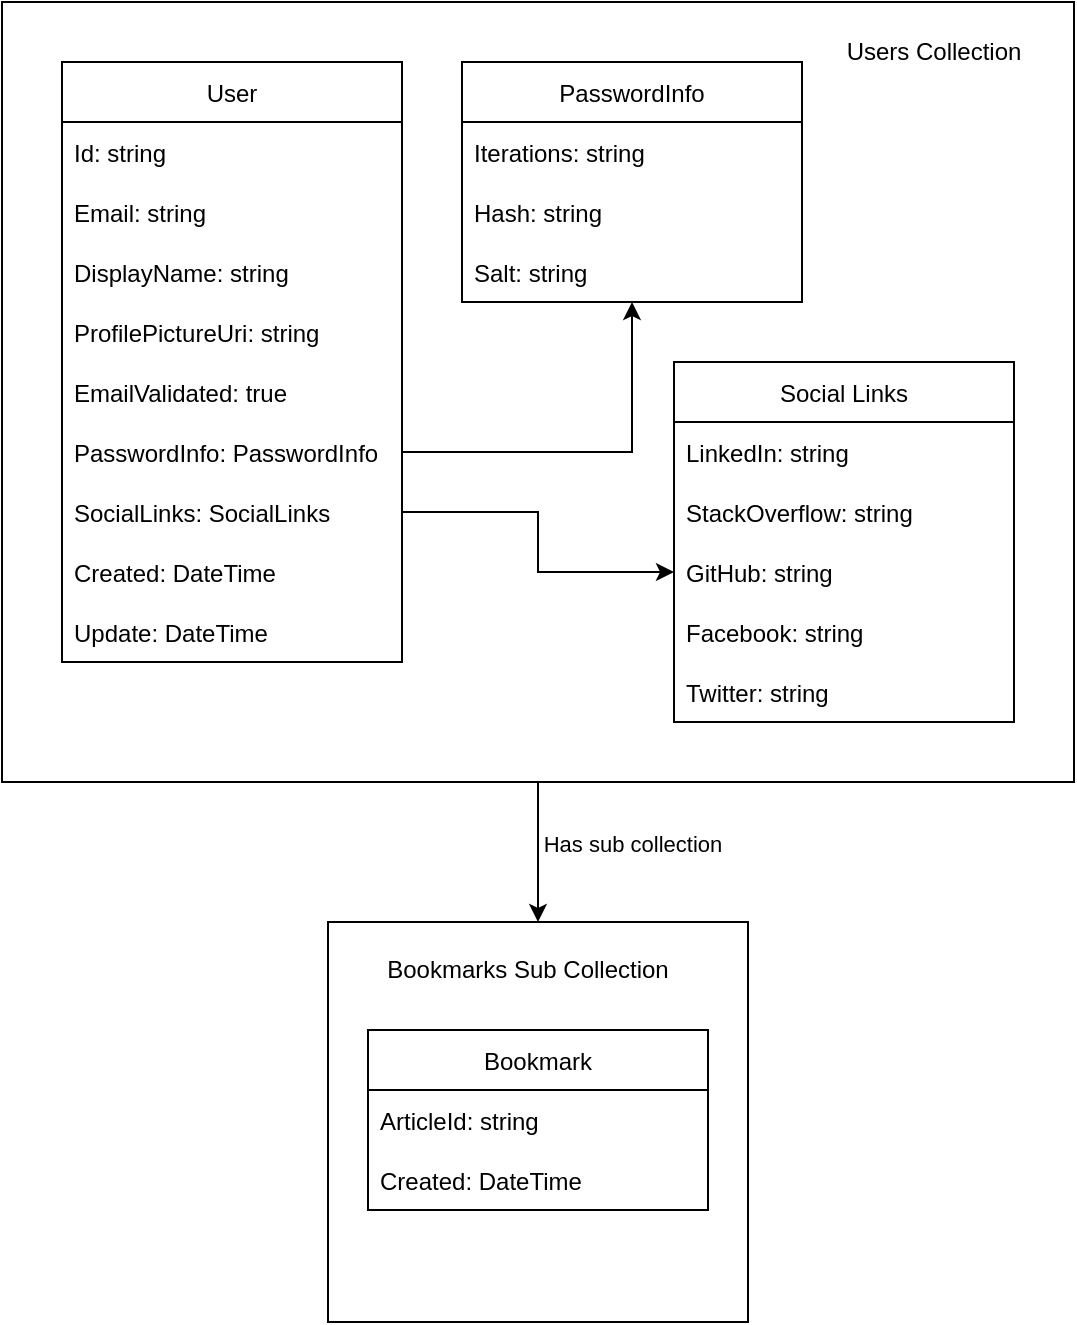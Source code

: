 <mxfile version="20.2.7" type="github">
  <diagram id="eoDmwnrt7AnTwp-9dPMA" name="Page-1">
    <mxGraphModel dx="1234" dy="771" grid="1" gridSize="10" guides="1" tooltips="1" connect="1" arrows="1" fold="1" page="1" pageScale="1" pageWidth="827" pageHeight="1169" math="0" shadow="0">
      <root>
        <mxCell id="0" />
        <mxCell id="1" parent="0" />
        <mxCell id="MaDMwwRkFXLWG0-b9X80-70" style="edgeStyle=orthogonalEdgeStyle;rounded=0;orthogonalLoop=1;jettySize=auto;html=1;exitX=0.5;exitY=1;exitDx=0;exitDy=0;entryX=0.5;entryY=0;entryDx=0;entryDy=0;" parent="1" source="MaDMwwRkFXLWG0-b9X80-37" target="MaDMwwRkFXLWG0-b9X80-52" edge="1">
          <mxGeometry relative="1" as="geometry" />
        </mxCell>
        <mxCell id="MaDMwwRkFXLWG0-b9X80-71" value="Has sub collection" style="edgeLabel;html=1;align=center;verticalAlign=middle;resizable=0;points=[];labelBackgroundColor=none;" parent="MaDMwwRkFXLWG0-b9X80-70" vertex="1" connectable="0">
          <mxGeometry x="-0.02" y="-3" relative="1" as="geometry">
            <mxPoint x="50" y="-4" as="offset" />
          </mxGeometry>
        </mxCell>
        <mxCell id="MaDMwwRkFXLWG0-b9X80-72" value="" style="group" parent="1" vertex="1" connectable="0">
          <mxGeometry x="10" y="110" width="536" height="390" as="geometry" />
        </mxCell>
        <mxCell id="MaDMwwRkFXLWG0-b9X80-1" value="User" style="swimlane;fontStyle=0;childLayout=stackLayout;horizontal=1;startSize=30;horizontalStack=0;resizeParent=1;resizeParentMax=0;resizeLast=0;collapsible=1;marginBottom=0;fillStyle=auto;swimlaneLine=1;glass=0;" parent="MaDMwwRkFXLWG0-b9X80-72" vertex="1">
          <mxGeometry x="30" y="30" width="170" height="300" as="geometry">
            <mxRectangle x="150" y="170" width="70" height="30" as="alternateBounds" />
          </mxGeometry>
        </mxCell>
        <mxCell id="MaDMwwRkFXLWG0-b9X80-2" value="Id: string" style="text;strokeColor=none;fillColor=none;align=left;verticalAlign=middle;spacingLeft=4;spacingRight=4;overflow=hidden;points=[[0,0.5],[1,0.5]];portConstraint=eastwest;rotatable=0;" parent="MaDMwwRkFXLWG0-b9X80-1" vertex="1">
          <mxGeometry y="30" width="170" height="30" as="geometry" />
        </mxCell>
        <mxCell id="MaDMwwRkFXLWG0-b9X80-3" value="Email: string" style="text;strokeColor=none;fillColor=none;align=left;verticalAlign=middle;spacingLeft=4;spacingRight=4;overflow=hidden;points=[[0,0.5],[1,0.5]];portConstraint=eastwest;rotatable=0;" parent="MaDMwwRkFXLWG0-b9X80-1" vertex="1">
          <mxGeometry y="60" width="170" height="30" as="geometry" />
        </mxCell>
        <mxCell id="MaDMwwRkFXLWG0-b9X80-4" value="DisplayName: string" style="text;strokeColor=none;fillColor=none;align=left;verticalAlign=middle;spacingLeft=4;spacingRight=4;overflow=hidden;points=[[0,0.5],[1,0.5]];portConstraint=eastwest;rotatable=0;" parent="MaDMwwRkFXLWG0-b9X80-1" vertex="1">
          <mxGeometry y="90" width="170" height="30" as="geometry" />
        </mxCell>
        <mxCell id="MaDMwwRkFXLWG0-b9X80-10" value="ProfilePictureUri: string" style="text;strokeColor=none;fillColor=none;align=left;verticalAlign=middle;spacingLeft=4;spacingRight=4;overflow=hidden;points=[[0,0.5],[1,0.5]];portConstraint=eastwest;rotatable=0;" parent="MaDMwwRkFXLWG0-b9X80-1" vertex="1">
          <mxGeometry y="120" width="170" height="30" as="geometry" />
        </mxCell>
        <mxCell id="MaDMwwRkFXLWG0-b9X80-11" value="EmailValidated: true" style="text;strokeColor=none;fillColor=none;align=left;verticalAlign=middle;spacingLeft=4;spacingRight=4;overflow=hidden;points=[[0,0.5],[1,0.5]];portConstraint=eastwest;rotatable=0;" parent="MaDMwwRkFXLWG0-b9X80-1" vertex="1">
          <mxGeometry y="150" width="170" height="30" as="geometry" />
        </mxCell>
        <mxCell id="MaDMwwRkFXLWG0-b9X80-12" value="PasswordInfo: PasswordInfo" style="text;strokeColor=none;fillColor=none;align=left;verticalAlign=middle;spacingLeft=4;spacingRight=4;overflow=hidden;points=[[0,0.5],[1,0.5]];portConstraint=eastwest;rotatable=0;" parent="MaDMwwRkFXLWG0-b9X80-1" vertex="1">
          <mxGeometry y="180" width="170" height="30" as="geometry" />
        </mxCell>
        <mxCell id="MaDMwwRkFXLWG0-b9X80-13" value="SocialLinks: SocialLinks" style="text;strokeColor=none;fillColor=none;align=left;verticalAlign=middle;spacingLeft=4;spacingRight=4;overflow=hidden;points=[[0,0.5],[1,0.5]];portConstraint=eastwest;rotatable=0;" parent="MaDMwwRkFXLWG0-b9X80-1" vertex="1">
          <mxGeometry y="210" width="170" height="30" as="geometry" />
        </mxCell>
        <mxCell id="MaDMwwRkFXLWG0-b9X80-14" value="Created: DateTime" style="text;strokeColor=none;fillColor=none;align=left;verticalAlign=middle;spacingLeft=4;spacingRight=4;overflow=hidden;points=[[0,0.5],[1,0.5]];portConstraint=eastwest;rotatable=0;" parent="MaDMwwRkFXLWG0-b9X80-1" vertex="1">
          <mxGeometry y="240" width="170" height="30" as="geometry" />
        </mxCell>
        <mxCell id="MaDMwwRkFXLWG0-b9X80-15" value="Update: DateTime" style="text;strokeColor=none;fillColor=none;align=left;verticalAlign=middle;spacingLeft=4;spacingRight=4;overflow=hidden;points=[[0,0.5],[1,0.5]];portConstraint=eastwest;rotatable=0;" parent="MaDMwwRkFXLWG0-b9X80-1" vertex="1">
          <mxGeometry y="270" width="170" height="30" as="geometry" />
        </mxCell>
        <mxCell id="MaDMwwRkFXLWG0-b9X80-37" value="" style="rounded=0;whiteSpace=wrap;html=1;glass=0;fillStyle=auto;fillColor=none;" parent="MaDMwwRkFXLWG0-b9X80-72" vertex="1">
          <mxGeometry width="536" height="390" as="geometry" />
        </mxCell>
        <mxCell id="MaDMwwRkFXLWG0-b9X80-16" value="PasswordInfo" style="swimlane;fontStyle=0;childLayout=stackLayout;horizontal=1;startSize=30;horizontalStack=0;resizeParent=1;resizeParentMax=0;resizeLast=0;collapsible=1;marginBottom=0;fillStyle=auto;swimlaneLine=1;glass=0;" parent="MaDMwwRkFXLWG0-b9X80-72" vertex="1">
          <mxGeometry x="230" y="30" width="170" height="120" as="geometry">
            <mxRectangle x="230" y="30" width="90" height="30" as="alternateBounds" />
          </mxGeometry>
        </mxCell>
        <mxCell id="MaDMwwRkFXLWG0-b9X80-17" value="Iterations: string" style="text;strokeColor=none;fillColor=none;align=left;verticalAlign=middle;spacingLeft=4;spacingRight=4;overflow=hidden;points=[[0,0.5],[1,0.5]];portConstraint=eastwest;rotatable=0;" parent="MaDMwwRkFXLWG0-b9X80-16" vertex="1">
          <mxGeometry y="30" width="170" height="30" as="geometry" />
        </mxCell>
        <mxCell id="MaDMwwRkFXLWG0-b9X80-18" value="Hash: string" style="text;strokeColor=none;fillColor=none;align=left;verticalAlign=middle;spacingLeft=4;spacingRight=4;overflow=hidden;points=[[0,0.5],[1,0.5]];portConstraint=eastwest;rotatable=0;" parent="MaDMwwRkFXLWG0-b9X80-16" vertex="1">
          <mxGeometry y="60" width="170" height="30" as="geometry" />
        </mxCell>
        <mxCell id="MaDMwwRkFXLWG0-b9X80-19" value="Salt: string" style="text;strokeColor=none;fillColor=none;align=left;verticalAlign=middle;spacingLeft=4;spacingRight=4;overflow=hidden;points=[[0,0.5],[1,0.5]];portConstraint=eastwest;rotatable=0;" parent="MaDMwwRkFXLWG0-b9X80-16" vertex="1">
          <mxGeometry y="90" width="170" height="30" as="geometry" />
        </mxCell>
        <mxCell id="MaDMwwRkFXLWG0-b9X80-26" value="Social Links" style="swimlane;fontStyle=0;childLayout=stackLayout;horizontal=1;startSize=30;horizontalStack=0;resizeParent=1;resizeParentMax=0;resizeLast=0;collapsible=1;marginBottom=0;fillStyle=auto;swimlaneLine=1;glass=0;" parent="MaDMwwRkFXLWG0-b9X80-72" vertex="1">
          <mxGeometry x="336" y="180" width="170" height="180" as="geometry">
            <mxRectangle x="340" y="165" width="90" height="30" as="alternateBounds" />
          </mxGeometry>
        </mxCell>
        <mxCell id="MaDMwwRkFXLWG0-b9X80-27" value="LinkedIn: string" style="text;strokeColor=none;fillColor=none;align=left;verticalAlign=middle;spacingLeft=4;spacingRight=4;overflow=hidden;points=[[0,0.5],[1,0.5]];portConstraint=eastwest;rotatable=0;" parent="MaDMwwRkFXLWG0-b9X80-26" vertex="1">
          <mxGeometry y="30" width="170" height="30" as="geometry" />
        </mxCell>
        <mxCell id="MaDMwwRkFXLWG0-b9X80-28" value="StackOverflow: string" style="text;strokeColor=none;fillColor=none;align=left;verticalAlign=middle;spacingLeft=4;spacingRight=4;overflow=hidden;points=[[0,0.5],[1,0.5]];portConstraint=eastwest;rotatable=0;" parent="MaDMwwRkFXLWG0-b9X80-26" vertex="1">
          <mxGeometry y="60" width="170" height="30" as="geometry" />
        </mxCell>
        <mxCell id="MaDMwwRkFXLWG0-b9X80-29" value="GitHub: string" style="text;strokeColor=none;fillColor=none;align=left;verticalAlign=middle;spacingLeft=4;spacingRight=4;overflow=hidden;points=[[0,0.5],[1,0.5]];portConstraint=eastwest;rotatable=0;" parent="MaDMwwRkFXLWG0-b9X80-26" vertex="1">
          <mxGeometry y="90" width="170" height="30" as="geometry" />
        </mxCell>
        <mxCell id="MaDMwwRkFXLWG0-b9X80-30" value="Facebook: string" style="text;strokeColor=none;fillColor=none;align=left;verticalAlign=middle;spacingLeft=4;spacingRight=4;overflow=hidden;points=[[0,0.5],[1,0.5]];portConstraint=eastwest;rotatable=0;" parent="MaDMwwRkFXLWG0-b9X80-26" vertex="1">
          <mxGeometry y="120" width="170" height="30" as="geometry" />
        </mxCell>
        <mxCell id="MaDMwwRkFXLWG0-b9X80-31" value="Twitter: string" style="text;strokeColor=none;fillColor=none;align=left;verticalAlign=middle;spacingLeft=4;spacingRight=4;overflow=hidden;points=[[0,0.5],[1,0.5]];portConstraint=eastwest;rotatable=0;" parent="MaDMwwRkFXLWG0-b9X80-26" vertex="1">
          <mxGeometry y="150" width="170" height="30" as="geometry" />
        </mxCell>
        <mxCell id="MaDMwwRkFXLWG0-b9X80-33" style="edgeStyle=orthogonalEdgeStyle;rounded=0;orthogonalLoop=1;jettySize=auto;html=1;entryX=0.5;entryY=1;entryDx=0;entryDy=0;" parent="MaDMwwRkFXLWG0-b9X80-72" source="MaDMwwRkFXLWG0-b9X80-12" target="MaDMwwRkFXLWG0-b9X80-16" edge="1">
          <mxGeometry relative="1" as="geometry" />
        </mxCell>
        <mxCell id="MaDMwwRkFXLWG0-b9X80-35" style="edgeStyle=orthogonalEdgeStyle;rounded=0;orthogonalLoop=1;jettySize=auto;html=1;entryX=0;entryY=0.5;entryDx=0;entryDy=0;" parent="MaDMwwRkFXLWG0-b9X80-72" source="MaDMwwRkFXLWG0-b9X80-13" target="MaDMwwRkFXLWG0-b9X80-29" edge="1">
          <mxGeometry relative="1" as="geometry" />
        </mxCell>
        <mxCell id="MaDMwwRkFXLWG0-b9X80-39" value="Users Collection" style="text;html=1;strokeColor=none;fillColor=none;align=center;verticalAlign=middle;whiteSpace=wrap;rounded=0;glass=0;fillStyle=auto;" parent="MaDMwwRkFXLWG0-b9X80-72" vertex="1">
          <mxGeometry x="416" y="10" width="100" height="30" as="geometry" />
        </mxCell>
        <mxCell id="MaDMwwRkFXLWG0-b9X80-73" value="" style="group" parent="1" vertex="1" connectable="0">
          <mxGeometry x="173" y="570" width="210" height="200" as="geometry" />
        </mxCell>
        <mxCell id="MaDMwwRkFXLWG0-b9X80-52" value="" style="rounded=0;whiteSpace=wrap;html=1;glass=0;fillStyle=auto;fillColor=none;" parent="MaDMwwRkFXLWG0-b9X80-73" vertex="1">
          <mxGeometry width="210" height="200" as="geometry" />
        </mxCell>
        <mxCell id="MaDMwwRkFXLWG0-b9X80-42" value="Bookmark" style="swimlane;fontStyle=0;childLayout=stackLayout;horizontal=1;startSize=30;horizontalStack=0;resizeParent=1;resizeParentMax=0;resizeLast=0;collapsible=1;marginBottom=0;fillStyle=auto;swimlaneLine=1;glass=0;" parent="MaDMwwRkFXLWG0-b9X80-73" vertex="1">
          <mxGeometry x="20" y="54" width="170" height="90" as="geometry">
            <mxRectangle x="20" y="54" width="70" height="30" as="alternateBounds" />
          </mxGeometry>
        </mxCell>
        <mxCell id="MaDMwwRkFXLWG0-b9X80-44" value="ArticleId: string" style="text;strokeColor=none;fillColor=none;align=left;verticalAlign=middle;spacingLeft=4;spacingRight=4;overflow=hidden;points=[[0,0.5],[1,0.5]];portConstraint=eastwest;rotatable=0;" parent="MaDMwwRkFXLWG0-b9X80-42" vertex="1">
          <mxGeometry y="30" width="170" height="30" as="geometry" />
        </mxCell>
        <mxCell id="MaDMwwRkFXLWG0-b9X80-50" value="Created: DateTime" style="text;strokeColor=none;fillColor=none;align=left;verticalAlign=middle;spacingLeft=4;spacingRight=4;overflow=hidden;points=[[0,0.5],[1,0.5]];portConstraint=eastwest;rotatable=0;" parent="MaDMwwRkFXLWG0-b9X80-42" vertex="1">
          <mxGeometry y="60" width="170" height="30" as="geometry" />
        </mxCell>
        <mxCell id="MaDMwwRkFXLWG0-b9X80-65" value="Bookmarks Sub Collection" style="text;html=1;strokeColor=none;fillColor=none;align=center;verticalAlign=middle;whiteSpace=wrap;rounded=0;glass=0;fillStyle=auto;" parent="MaDMwwRkFXLWG0-b9X80-73" vertex="1">
          <mxGeometry x="20" y="9" width="160" height="30" as="geometry" />
        </mxCell>
      </root>
    </mxGraphModel>
  </diagram>
</mxfile>
